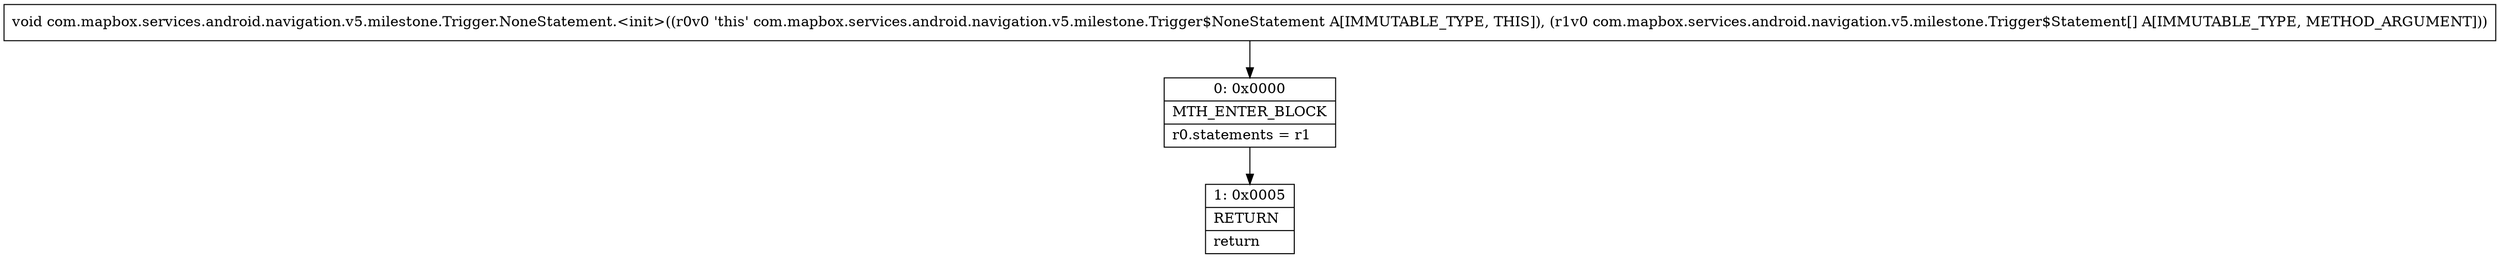 digraph "CFG forcom.mapbox.services.android.navigation.v5.milestone.Trigger.NoneStatement.\<init\>([Lcom\/mapbox\/services\/android\/navigation\/v5\/milestone\/Trigger$Statement;)V" {
Node_0 [shape=record,label="{0\:\ 0x0000|MTH_ENTER_BLOCK\l|r0.statements = r1\l}"];
Node_1 [shape=record,label="{1\:\ 0x0005|RETURN\l|return\l}"];
MethodNode[shape=record,label="{void com.mapbox.services.android.navigation.v5.milestone.Trigger.NoneStatement.\<init\>((r0v0 'this' com.mapbox.services.android.navigation.v5.milestone.Trigger$NoneStatement A[IMMUTABLE_TYPE, THIS]), (r1v0 com.mapbox.services.android.navigation.v5.milestone.Trigger$Statement[] A[IMMUTABLE_TYPE, METHOD_ARGUMENT])) }"];
MethodNode -> Node_0;
Node_0 -> Node_1;
}

